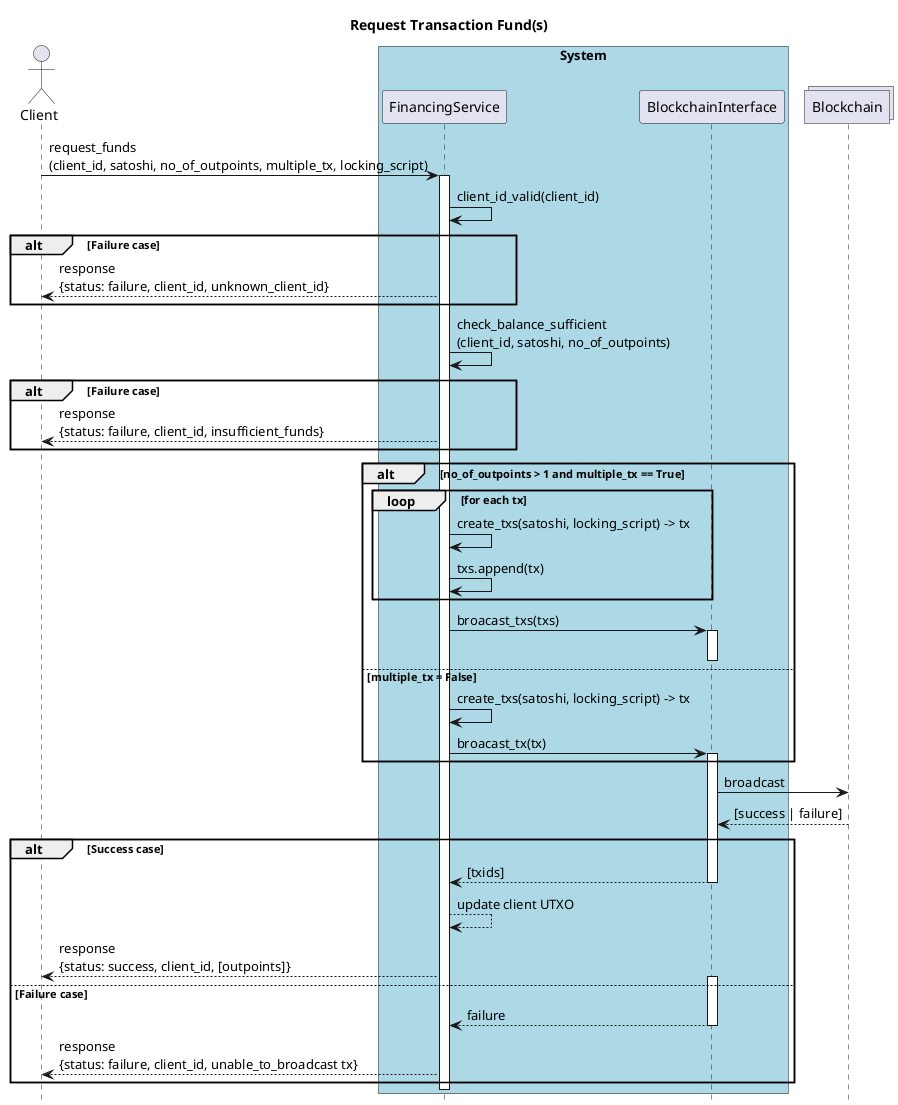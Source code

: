 @startuml
title Request Transaction Fund(s)
hide footbox
actor Client as C
box "System" #lightblue

    participant FinancingService as FS
    participant BlockchainInterface as BS
end box

Collections Blockchain


C -> FS: request_funds\n(client_id, satoshi, no_of_outpoints, multiple_tx, locking_script)
activate FS
FS -> FS: client_id_valid(client_id)
alt Failure case
    FS --> C: response\n{status: failure, client_id, unknown_client_id}
end

FS -> FS: check_balance_sufficient\n(client_id, satoshi, no_of_outpoints)
alt Failure case
    FS --> C: response\n{status: failure, client_id, insufficient_funds}
end

alt no_of_outpoints > 1 and multiple_tx == True
    loop for each tx
        FS -> FS: create_txs(satoshi, locking_script) -> tx
        FS -> FS: txs.append(tx)
    end
    FS -> BS: broacast_txs(txs)
    activate BS
else multiple_tx = False
    deactivate BS
    FS -> FS: create_txs(satoshi, locking_script) -> tx
    FS -> BS: broacast_tx(tx)
    activate BS
end

BS -> Blockchain: broadcast
Blockchain --> BS: [success | failure]
alt Success case
    BS --> FS: [txids]
    deactivate BS
    FS --> FS: update client UTXO
    FS --> C: response\n{status: success, client_id, [outpoints]}
else Failure case
    activate BS
    BS --> FS: failure
    deactivate BS
    FS --> C: response\n{status: failure, client_id, unable_to_broadcast tx}
end

deactivate FS

@enduml